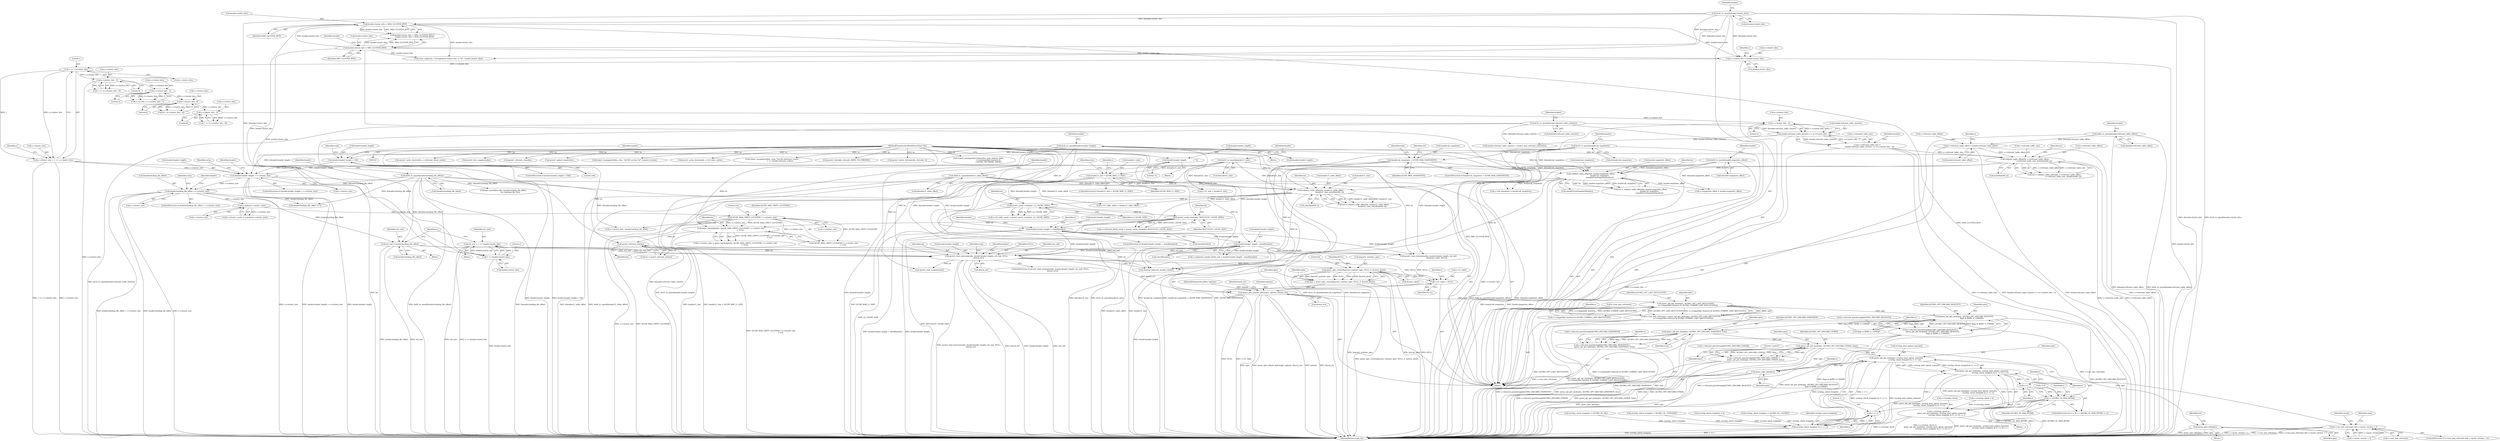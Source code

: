 digraph "0_qemu_6a83f8b5bec6f59e56cc49bd49e4c3f8f805d56f_0@API" {
"1001235" [label="(Call,qemu_opts_create(&qcow2_runtime_opts, NULL, 0, &error_abort))"];
"1001042" [label="(Call,qcow2_read_extensions(bs, header.header_length, ext_end, NULL,\n        &local_err))"];
"1001018" [label="(Call,qcow2_refcount_init(bs))"];
"1000996" [label="(Call,qemu_blockalign(bs, QCOW_MAX_CRYPT_CLUSTERS * s->cluster_size\n                                  + 512))"];
"1000981" [label="(Call,qcow2_cache_create(bs, REFCOUNT_CACHE_SIZE))"];
"1000974" [label="(Call,qcow2_cache_create(bs, L2_CACHE_SIZE))"];
"1000876" [label="(Call,validate_table_offset(bs, header.l1_table_offset,\n                                header.l1_size, sizeof(uint64_t)))"];
"1000786" [label="(Call,validate_table_offset(bs, header.snapshots_offset,\n                                header.nb_snapshots,\n                                sizeof(QCowSnapshotHeader)))"];
"1000750" [label="(Call,validate_table_offset(bs, s->refcount_table_offset,\n                                s->refcount_table_size, sizeof(uint64_t)))"];
"1000121" [label="(MethodParameterIn,BlockDriverState *bs)"];
"1000712" [label="(Call,s->refcount_table_offset = header.refcount_table_offset)"];
"1000218" [label="(Call,be64_to_cpus(&header.refcount_table_offset))"];
"1000719" [label="(Call,s->refcount_table_size =\n        header.refcount_table_clusters << (s->cluster_bits - 3))"];
"1000723" [label="(Call,header.refcount_table_clusters << (s->cluster_bits - 3))"];
"1000223" [label="(Call,be32_to_cpus(&header.refcount_table_clusters))"];
"1000727" [label="(Call,s->cluster_bits - 3)"];
"1000704" [label="(Call,s->cluster_bits - 8)"];
"1000692" [label="(Call,s->cluster_bits - 8)"];
"1000663" [label="(Call,s->cluster_bits - 3)"];
"1000331" [label="(Call,s->cluster_bits - 9)"];
"1000320" [label="(Call,1 << s->cluster_bits)"];
"1000309" [label="(Call,s->cluster_bits = header.cluster_bits)"];
"1000292" [label="(Call,header.cluster_bits > MAX_CLUSTER_BITS)"];
"1000198" [label="(Call,be32_to_cpus(&header.cluster_bits))"];
"1000287" [label="(Call,header.cluster_bits < MIN_CLUSTER_BITS)"];
"1000228" [label="(Call,be64_to_cpus(&header.snapshots_offset))"];
"1000233" [label="(Call,be32_to_cpus(&header.nb_snapshots))"];
"1000770" [label="(Call,header.nb_snapshots > QCOW_MAX_SNAPSHOTS)"];
"1000208" [label="(Call,be64_to_cpus(&header.l1_table_offset))"];
"1000213" [label="(Call,be32_to_cpus(&header.l1_size))"];
"1000806" [label="(Call,header.l1_size > QCOW_MAX_L1_SIZE)"];
"1000999" [label="(Call,QCOW_MAX_CRYPT_CLUSTERS * s->cluster_size)"];
"1000988" [label="(Call,g_malloc(s->cluster_size))"];
"1000479" [label="(Call,header.backing_file_offset > s->cluster_size)"];
"1000183" [label="(Call,be64_to_cpus(&header.backing_file_offset))"];
"1000411" [label="(Call,header.header_length > s->cluster_size)"];
"1000396" [label="(Call,header.header_length < 104)"];
"1000390" [label="(Call,be32_to_cpus(&header.header_length))"];
"1000363" [label="(Call,header.header_length            = 72)"];
"1000316" [label="(Call,s->cluster_size = 1 << s->cluster_bits)"];
"1000439" [label="(Call,header.header_length - sizeof(header))"];
"1000428" [label="(Call,header.header_length > sizeof(header))"];
"1000500" [label="(Call,ext_end = header.backing_file_offset)"];
"1000507" [label="(Call,ext_end = 1 << header.cluster_bits)"];
"1000509" [label="(Call,1 << header.cluster_bits)"];
"1001233" [label="(Call,opts = qemu_opts_create(&qcow2_runtime_opts, NULL, 0, &error_abort))"];
"1001242" [label="(Call,qemu_opts_absorb_qdict(opts, options, &local_err))"];
"1001262" [label="(Call,qemu_opt_get_bool(opts, QCOW2_OPT_LAZY_REFCOUNTS,\n        (s->compatible_features & QCOW2_COMPAT_LAZY_REFCOUNTS)))"];
"1001258" [label="(Call,s->use_lazy_refcounts = qemu_opt_get_bool(opts, QCOW2_OPT_LAZY_REFCOUNTS,\n        (s->compatible_features & QCOW2_COMPAT_LAZY_REFCOUNTS)))"];
"1001403" [label="(Call,s->use_lazy_refcounts && s->qcow_version < 3)"];
"1001290" [label="(Call,qemu_opt_get_bool(opts, QCOW2_OPT_DISCARD_REQUEST,\n                          flags & BDRV_O_UNMAP))"];
"1001284" [label="(Call,s->discard_passthrough[QCOW2_DISCARD_REQUEST] =\n        qemu_opt_get_bool(opts, QCOW2_OPT_DISCARD_REQUEST,\n                          flags & BDRV_O_UNMAP))"];
"1001302" [label="(Call,qemu_opt_get_bool(opts, QCOW2_OPT_DISCARD_SNAPSHOT, true))"];
"1001296" [label="(Call,s->discard_passthrough[QCOW2_DISCARD_SNAPSHOT] =\n        qemu_opt_get_bool(opts, QCOW2_OPT_DISCARD_SNAPSHOT, true))"];
"1001312" [label="(Call,qemu_opt_get_bool(opts, QCOW2_OPT_DISCARD_OTHER, false))"];
"1001306" [label="(Call,s->discard_passthrough[QCOW2_DISCARD_OTHER] =\n        qemu_opt_get_bool(opts, QCOW2_OPT_DISCARD_OTHER, false))"];
"1001362" [label="(Call,qemu_opts_del(opts))"];
"1001389" [label="(Call,qemu_opt_get_bool(opts, overlap_bool_option_names[i],\n                              overlap_check_template & (1 << i)))"];
"1001388" [label="(Call,qemu_opt_get_bool(opts, overlap_bool_option_names[i],\n                              overlap_check_template & (1 << i)) << i)"];
"1001381" [label="(Call,i++)"];
"1001378" [label="(Call,i < QCOW2_OL_MAX_BITNR)"];
"1001396" [label="(Call,1 << i)"];
"1001394" [label="(Call,overlap_check_template & (1 << i))"];
"1001384" [label="(Call,s->overlap_check |=\n            qemu_opt_get_bool(opts, overlap_bool_option_names[i],\n                              overlap_check_template & (1 << i)) << i)"];
"1001400" [label="(Call,qemu_opts_del(opts))"];
"1001447" [label="(Call,s->l1_table = NULL)"];
"1000219" [label="(Call,&header.refcount_table_offset)"];
"1001400" [label="(Call,qemu_opts_del(opts))"];
"1001259" [label="(Call,s->use_lazy_refcounts)"];
"1000704" [label="(Call,s->cluster_bits - 8)"];
"1001258" [label="(Call,s->use_lazy_refcounts = qemu_opt_get_bool(opts, QCOW2_OPT_LAZY_REFCOUNTS,\n        (s->compatible_features & QCOW2_COMPAT_LAZY_REFCOUNTS)))"];
"1000481" [label="(Identifier,header)"];
"1001312" [label="(Call,qemu_opt_get_bool(opts, QCOW2_OPT_DISCARD_OTHER, false))"];
"1001285" [label="(Call,s->discard_passthrough[QCOW2_DISCARD_REQUEST])"];
"1000705" [label="(Call,s->cluster_bits)"];
"1001303" [label="(Identifier,opts)"];
"1001264" [label="(Identifier,QCOW2_OPT_LAZY_REFCOUNTS)"];
"1000881" [label="(Call,header.l1_size)"];
"1000293" [label="(Call,header.cluster_bits)"];
"1001378" [label="(Call,i < QCOW2_OL_MAX_BITNR)"];
"1001386" [label="(Identifier,s)"];
"1001284" [label="(Call,s->discard_passthrough[QCOW2_DISCARD_REQUEST] =\n        qemu_opt_get_bool(opts, QCOW2_OPT_DISCARD_REQUEST,\n                          flags & BDRV_O_UNMAP))"];
"1000216" [label="(Identifier,header)"];
"1001362" [label="(Call,qemu_opts_del(opts))"];
"1001467" [label="(Call,qcow2_cache_destroy(bs, s->refcount_block_cache))"];
"1000208" [label="(Call,be64_to_cpus(&header.l1_table_offset))"];
"1000298" [label="(Call,error_setg(errp, \"Unsupported cluster size: 2^%i\", header.cluster_bits))"];
"1000976" [label="(Identifier,L2_CACHE_SIZE)"];
"1001482" [label="(MethodReturn,static int)"];
"1000224" [label="(Call,&header.refcount_table_clusters)"];
"1000975" [label="(Identifier,bs)"];
"1000970" [label="(Call,s->l2_table_cache = qcow2_cache_create(bs, L2_CACHE_SIZE))"];
"1000895" [label="(Call,s->l1_table_offset = header.l1_table_offset)"];
"1000984" [label="(Call,s->cluster_cache = g_malloc(s->cluster_size))"];
"1000435" [label="(Call,s->unknown_header_fields_size = header.header_length - sizeof(header))"];
"1000427" [label="(ControlStructure,if (header.header_length > sizeof(header)))"];
"1000999" [label="(Call,QCOW_MAX_CRYPT_CLUSTERS * s->cluster_size)"];
"1000758" [label="(Call,sizeof(uint64_t))"];
"1000296" [label="(Identifier,MAX_CLUSTER_BITS)"];
"1001396" [label="(Call,1 << i)"];
"1000390" [label="(Call,be32_to_cpus(&header.header_length))"];
"1001248" [label="(Identifier,local_err)"];
"1001402" [label="(ControlStructure,if (s->use_lazy_refcounts && s->qcow_version < 3))"];
"1000755" [label="(Call,s->refcount_table_size)"];
"1000209" [label="(Call,&header.l1_table_offset)"];
"1000992" [label="(Call,s->cluster_data = qemu_blockalign(bs, QCOW_MAX_CRYPT_CLUSTERS * s->cluster_size\n                                  + 512))"];
"1000786" [label="(Call,validate_table_offset(bs, header.snapshots_offset,\n                                header.nb_snapshots,\n                                sizeof(QCowSnapshotHeader)))"];
"1000497" [label="(Identifier,header)"];
"1000659" [label="(Call,s->l2_bits = s->cluster_bits - 3)"];
"1000332" [label="(Call,s->cluster_bits)"];
"1000723" [label="(Call,header.refcount_table_clusters << (s->cluster_bits - 3))"];
"1000777" [label="(Identifier,errp)"];
"1001049" [label="(Call,&local_err)"];
"1000231" [label="(Identifier,header)"];
"1000331" [label="(Call,s->cluster_bits - 9)"];
"1000787" [label="(Identifier,bs)"];
"1000667" [label="(Literal,3)"];
"1000664" [label="(Call,s->cluster_bits)"];
"1000483" [label="(Call,s->cluster_size)"];
"1000397" [label="(Call,header.header_length)"];
"1000342" [label="(Block,)"];
"1000501" [label="(Identifier,ext_end)"];
"1000791" [label="(Call,header.nb_snapshots)"];
"1001439" [label="(Call,qcow2_free_snapshots(bs))"];
"1000982" [label="(Identifier,bs)"];
"1000788" [label="(Call,header.snapshots_offset)"];
"1000663" [label="(Call,s->cluster_bits - 3)"];
"1001385" [label="(Call,s->overlap_check)"];
"1000500" [label="(Call,ext_end = header.backing_file_offset)"];
"1000322" [label="(Call,s->cluster_bits)"];
"1000291" [label="(Identifier,MIN_CLUSTER_BITS)"];
"1000369" [label="(Block,)"];
"1001292" [label="(Identifier,QCOW2_OPT_DISCARD_REQUEST)"];
"1000690" [label="(Call,62 - (s->cluster_bits - 8))"];
"1001019" [label="(Identifier,bs)"];
"1000731" [label="(Literal,3)"];
"1000877" [label="(Identifier,bs)"];
"1000784" [label="(Call,ret = validate_table_offset(bs, header.snapshots_offset,\n                                header.nb_snapshots,\n                                sizeof(QCowSnapshotHeader)))"];
"1000713" [label="(Call,s->refcount_table_offset)"];
"1001441" [label="(Call,qcow2_refcount_close(bs))"];
"1000721" [label="(Identifier,s)"];
"1001238" [label="(Identifier,NULL)"];
"1000983" [label="(Identifier,REFCOUNT_CACHE_SIZE)"];
"1000720" [label="(Call,s->refcount_table_size)"];
"1000317" [label="(Call,s->cluster_size)"];
"1000794" [label="(Call,sizeof(QCowSnapshotHeader))"];
"1000294" [label="(Identifier,header)"];
"1000696" [label="(Literal,8)"];
"1000748" [label="(Call,ret = validate_table_offset(bs, s->refcount_table_offset,\n                                s->refcount_table_size, sizeof(uint64_t)))"];
"1000813" [label="(Identifier,errp)"];
"1000432" [label="(Call,sizeof(header))"];
"1001363" [label="(Identifier,opts)"];
"1001381" [label="(Call,i++)"];
"1001391" [label="(Call,overlap_bool_option_names[i])"];
"1001424" [label="(Identifier,result)"];
"1001353" [label="(Call,overlap_check_template = QCOW2_OL_ALL)"];
"1001369" [label="(Call,s->overlap_check = 0)"];
"1001004" [label="(Literal,512)"];
"1001244" [label="(Identifier,options)"];
"1001018" [label="(Call,qcow2_refcount_init(bs))"];
"1001233" [label="(Call,opts = qemu_opts_create(&qcow2_runtime_opts, NULL, 0, &error_abort))"];
"1001236" [label="(Call,&qcow2_runtime_opts)"];
"1000981" [label="(Call,qcow2_cache_create(bs, REFCOUNT_CACHE_SIZE))"];
"1000125" [label="(Block,)"];
"1000288" [label="(Call,header.cluster_bits)"];
"1000398" [label="(Identifier,header)"];
"1001306" [label="(Call,s->discard_passthrough[QCOW2_DISCARD_OTHER] =\n        qemu_opt_get_bool(opts, QCOW2_OPT_DISCARD_OTHER, false))"];
"1001016" [label="(Call,ret = qcow2_refcount_init(bs))"];
"1000827" [label="(Identifier,s)"];
"1000480" [label="(Call,header.backing_file_offset)"];
"1001401" [label="(Identifier,opts)"];
"1000989" [label="(Call,s->cluster_size)"];
"1000728" [label="(Call,s->cluster_bits)"];
"1000206" [label="(Identifier,header)"];
"1001290" [label="(Call,qemu_opt_get_bool(opts, QCOW2_OPT_DISCARD_REQUEST,\n                          flags & BDRV_O_UNMAP))"];
"1000226" [label="(Identifier,header)"];
"1000807" [label="(Call,header.l1_size)"];
"1001265" [label="(Call,s->compatible_features & QCOW2_COMPAT_LAZY_REFCOUNTS)"];
"1001131" [label="(Call,s->nb_snapshots = header.nb_snapshots)"];
"1000287" [label="(Call,header.cluster_bits < MIN_CLUSTER_BITS)"];
"1000499" [label="(Block,)"];
"1001296" [label="(Call,s->discard_passthrough[QCOW2_DISCARD_SNAPSHOT] =\n        qemu_opt_get_bool(opts, QCOW2_OPT_DISCARD_SNAPSHOT, true))"];
"1000184" [label="(Call,&header.backing_file_offset)"];
"1000507" [label="(Call,ext_end = 1 << header.cluster_bits)"];
"1001447" [label="(Call,s->l1_table = NULL)"];
"1001243" [label="(Identifier,opts)"];
"1000428" [label="(Call,header.header_length > sizeof(header))"];
"1000318" [label="(Identifier,s)"];
"1000727" [label="(Call,s->cluster_bits - 3)"];
"1001379" [label="(Identifier,i)"];
"1001333" [label="(Call,overlap_check_template = QCOW2_OL_CONSTANT)"];
"1001175" [label="(Call,qcow2_update_header(bs))"];
"1000121" [label="(MethodParameterIn,BlockDriverState *bs)"];
"1000770" [label="(Call,header.nb_snapshots > QCOW_MAX_SNAPSHOTS)"];
"1001095" [label="(Call,bdrv_pread(bs->file, header.backing_file_offset,\n                         bs->backing_file, len))"];
"1001389" [label="(Call,qemu_opt_get_bool(opts, overlap_bool_option_names[i],\n                              overlap_check_template & (1 << i)))"];
"1001307" [label="(Call,s->discard_passthrough[QCOW2_DISCARD_OTHER])"];
"1001405" [label="(Identifier,s)"];
"1000439" [label="(Call,header.header_length - sizeof(header))"];
"1000214" [label="(Call,&header.l1_size)"];
"1000774" [label="(Identifier,QCOW_MAX_SNAPSHOTS)"];
"1000367" [label="(Literal,72)"];
"1001305" [label="(Identifier,true)"];
"1000335" [label="(Literal,9)"];
"1001314" [label="(Identifier,QCOW2_OPT_DISCARD_OTHER)"];
"1001323" [label="(Call,overlap_check_template = 0)"];
"1001240" [label="(Call,&error_abort)"];
"1001041" [label="(ControlStructure,if (qcow2_read_extensions(bs, header.header_length, ext_end, NULL,\n        &local_err)))"];
"1000183" [label="(Call,be64_to_cpus(&header.backing_file_offset))"];
"1001448" [label="(Call,s->l1_table)"];
"1000440" [label="(Call,header.header_length)"];
"1000310" [label="(Call,s->cluster_bits)"];
"1001042" [label="(Call,qcow2_read_extensions(bs, header.header_length, ext_end, NULL,\n        &local_err))"];
"1001451" [label="(Identifier,NULL)"];
"1000719" [label="(Call,s->refcount_table_size =\n        header.refcount_table_clusters << (s->cluster_bits - 3))"];
"1000286" [label="(Call,header.cluster_bits < MIN_CLUSTER_BITS ||\n        header.cluster_bits > MAX_CLUSTER_BITS)"];
"1001403" [label="(Call,s->use_lazy_refcounts && s->qcow_version < 3)"];
"1001273" [label="(Identifier,s)"];
"1000702" [label="(Call,1 << (s->cluster_bits - 8))"];
"1000876" [label="(Call,validate_table_offset(bs, header.l1_table_offset,\n                                header.l1_size, sizeof(uint64_t)))"];
"1000320" [label="(Call,1 << s->cluster_bits)"];
"1000412" [label="(Call,header.header_length)"];
"1000751" [label="(Identifier,bs)"];
"1001242" [label="(Call,qemu_opts_absorb_qdict(opts, options, &local_err))"];
"1000974" [label="(Call,qcow2_cache_create(bs, L2_CACHE_SIZE))"];
"1000692" [label="(Call,s->cluster_bits - 8)"];
"1000266" [label="(Call,report_unsupported(bs, errp, \"QCOW version %d\", header.version))"];
"1001293" [label="(Call,flags & BDRV_O_UNMAP)"];
"1001063" [label="(Identifier,header)"];
"1001343" [label="(Call,overlap_check_template = QCOW2_OL_CACHED)"];
"1000805" [label="(ControlStructure,if (header.l1_size > QCOW_MAX_L1_SIZE))"];
"1001061" [label="(Call,header.backing_file_offset != 0)"];
"1000988" [label="(Call,g_malloc(s->cluster_size))"];
"1000363" [label="(Call,header.header_length            = 72)"];
"1000420" [label="(Identifier,errp)"];
"1001398" [label="(Identifier,i)"];
"1000122" [label="(MethodParameterIn,QDict *options)"];
"1001048" [label="(Identifier,NULL)"];
"1001245" [label="(Call,&local_err)"];
"1001395" [label="(Identifier,overlap_check_template)"];
"1000313" [label="(Call,header.cluster_bits)"];
"1000735" [label="(Identifier,header)"];
"1000292" [label="(Call,header.cluster_bits > MAX_CLUSTER_BITS)"];
"1001299" [label="(Identifier,s)"];
"1001304" [label="(Identifier,QCOW2_OPT_DISCARD_SNAPSHOT)"];
"1001000" [label="(Identifier,QCOW_MAX_CRYPT_CLUSTERS)"];
"1001316" [label="(Literal,\"cached\")"];
"1001390" [label="(Identifier,opts)"];
"1001399" [label="(Identifier,i)"];
"1001397" [label="(Literal,1)"];
"1001383" [label="(Block,)"];
"1000750" [label="(Call,validate_table_offset(bs, s->refcount_table_offset,\n                                s->refcount_table_size, sizeof(uint64_t)))"];
"1000430" [label="(Identifier,header)"];
"1000191" [label="(Identifier,header)"];
"1000506" [label="(Block,)"];
"1001357" [label="(Block,)"];
"1000327" [label="(Identifier,s)"];
"1001437" [label="(Call,cleanup_unknown_header_ext(bs))"];
"1001001" [label="(Call,s->cluster_size)"];
"1001414" [label="(Identifier,errp)"];
"1000977" [label="(Call,s->refcount_block_cache = qcow2_cache_create(bs, REFCOUNT_CACHE_SIZE))"];
"1001388" [label="(Call,qemu_opt_get_bool(opts, overlap_bool_option_names[i],\n                              overlap_check_template & (1 << i)) << i)"];
"1001235" [label="(Call,qemu_opts_create(&qcow2_runtime_opts, NULL, 0, &error_abort))"];
"1000396" [label="(Call,header.header_length < 104)"];
"1000733" [label="(Call,header.refcount_table_clusters > qcow2_max_refcount_clusters(s))"];
"1000708" [label="(Literal,8)"];
"1001365" [label="(Identifier,ret)"];
"1001457" [label="(Call,qcow2_cache_destroy(bs, s->l2_table_cache))"];
"1001404" [label="(Call,s->use_lazy_refcounts)"];
"1001047" [label="(Identifier,ext_end)"];
"1001382" [label="(Identifier,i)"];
"1001384" [label="(Call,s->overlap_check |=\n            qemu_opt_get_bool(opts, overlap_bool_option_names[i],\n                              overlap_check_template & (1 << i)) << i)"];
"1001380" [label="(Identifier,QCOW2_OL_MAX_BITNR)"];
"1000884" [label="(Call,sizeof(uint64_t))"];
"1000316" [label="(Call,s->cluster_size = 1 << s->cluster_bits)"];
"1000221" [label="(Identifier,header)"];
"1000502" [label="(Call,header.backing_file_offset)"];
"1001313" [label="(Identifier,opts)"];
"1001407" [label="(Call,s->qcow_version < 3)"];
"1000403" [label="(Identifier,errp)"];
"1000603" [label="(Call,report_unsupported(bs, errp, \"%d bit reference counts\",\n                           1 << header.refcount_order))"];
"1001140" [label="(Call,qcow2_read_snapshots(bs))"];
"1000218" [label="(Call,be64_to_cpus(&header.refcount_table_offset))"];
"1001043" [label="(Identifier,bs)"];
"1000199" [label="(Call,&header.cluster_bits)"];
"1000443" [label="(Call,sizeof(header))"];
"1001297" [label="(Call,s->discard_passthrough[QCOW2_DISCARD_SNAPSHOT])"];
"1000213" [label="(Call,be32_to_cpus(&header.l1_size))"];
"1000321" [label="(Literal,1)"];
"1001375" [label="(Call,i = 0)"];
"1000478" [label="(ControlStructure,if (header.backing_file_offset > s->cluster_size))"];
"1000724" [label="(Call,header.refcount_table_clusters)"];
"1001217" [label="(Call,qcow2_check(bs, &result, BDRV_FIX_ERRORS))"];
"1000878" [label="(Call,header.l1_table_offset)"];
"1001044" [label="(Call,header.header_length)"];
"1000693" [label="(Call,s->cluster_bits)"];
"1000510" [label="(Literal,1)"];
"1000516" [label="(Identifier,s)"];
"1001262" [label="(Call,qemu_opt_get_bool(opts, QCOW2_OPT_LAZY_REFCOUNTS,\n        (s->compatible_features & QCOW2_COMPAT_LAZY_REFCOUNTS)))"];
"1000509" [label="(Call,1 << header.cluster_bits)"];
"1001302" [label="(Call,qemu_opt_get_bool(opts, QCOW2_OPT_DISCARD_SNAPSHOT, true))"];
"1000874" [label="(Call,ret = validate_table_offset(bs, header.l1_table_offset,\n                                header.l1_size, sizeof(uint64_t)))"];
"1000546" [label="(Call,qcow2_read_extensions(bs, header.header_length, ext_end,\n                              &feature_table, NULL))"];
"1000479" [label="(Call,header.backing_file_offset > s->cluster_size)"];
"1000400" [label="(Literal,104)"];
"1000437" [label="(Identifier,s)"];
"1001077" [label="(Call,s->cluster_size - header.backing_file_offset)"];
"1000488" [label="(Identifier,errp)"];
"1000769" [label="(ControlStructure,if (header.nb_snapshots > QCOW_MAX_SNAPSHOTS))"];
"1000511" [label="(Call,header.cluster_bits)"];
"1000712" [label="(Call,s->refcount_table_offset = header.refcount_table_offset)"];
"1000395" [label="(ControlStructure,if (header.header_length < 104))"];
"1000810" [label="(Identifier,QCOW_MAX_L1_SIZE)"];
"1001239" [label="(Literal,0)"];
"1001425" [label="(Call,qcow2_check_refcounts(bs, &result, 0))"];
"1000364" [label="(Call,header.header_length)"];
"1001291" [label="(Identifier,opts)"];
"1000413" [label="(Identifier,header)"];
"1000785" [label="(Identifier,ret)"];
"1000411" [label="(Call,header.header_length > s->cluster_size)"];
"1000998" [label="(Call,QCOW_MAX_CRYPT_CLUSTERS * s->cluster_size\n                                  + 512)"];
"1000806" [label="(Call,header.l1_size > QCOW_MAX_L1_SIZE)"];
"1000241" [label="(Identifier,header)"];
"1001053" [label="(Identifier,errp)"];
"1000771" [label="(Call,header.nb_snapshots)"];
"1000996" [label="(Call,qemu_blockalign(bs, QCOW_MAX_CRYPT_CLUSTERS * s->cluster_size\n                                  + 512))"];
"1000410" [label="(ControlStructure,if (header.header_length > s->cluster_size))"];
"1000236" [label="(Identifier,header)"];
"1000198" [label="(Call,be32_to_cpus(&header.cluster_bits))"];
"1000233" [label="(Call,be32_to_cpus(&header.nb_snapshots))"];
"1000429" [label="(Call,header.header_length)"];
"1000555" [label="(Call,report_unsupported_feature(bs, errp, feature_table,\n                                   s->incompatible_features &\n                                   ~QCOW2_INCOMPAT_MASK))"];
"1000391" [label="(Call,&header.header_length)"];
"1000228" [label="(Call,be64_to_cpus(&header.snapshots_offset))"];
"1000997" [label="(Identifier,bs)"];
"1000415" [label="(Call,s->cluster_size)"];
"1001315" [label="(Identifier,false)"];
"1000223" [label="(Call,be32_to_cpus(&header.refcount_table_clusters))"];
"1000329" [label="(Call,1 << (s->cluster_bits - 9))"];
"1001454" [label="(Identifier,s)"];
"1001374" [label="(ControlStructure,for (i = 0; i < QCOW2_OL_MAX_BITNR; i++))"];
"1001263" [label="(Identifier,opts)"];
"1001394" [label="(Call,overlap_check_template & (1 << i))"];
"1001124" [label="(Call,s->snapshots_offset = header.snapshots_offset)"];
"1001309" [label="(Identifier,s)"];
"1000234" [label="(Call,&header.nb_snapshots)"];
"1001234" [label="(Identifier,opts)"];
"1000508" [label="(Identifier,ext_end)"];
"1000752" [label="(Call,s->refcount_table_offset)"];
"1000716" [label="(Call,header.refcount_table_offset)"];
"1000229" [label="(Call,&header.snapshots_offset)"];
"1000825" [label="(Call,s->l1_size = header.l1_size)"];
"1000309" [label="(Call,s->cluster_bits = header.cluster_bits)"];
"1001235" -> "1001233"  [label="AST: "];
"1001235" -> "1001240"  [label="CFG: "];
"1001236" -> "1001235"  [label="AST: "];
"1001238" -> "1001235"  [label="AST: "];
"1001239" -> "1001235"  [label="AST: "];
"1001240" -> "1001235"  [label="AST: "];
"1001233" -> "1001235"  [label="CFG: "];
"1001235" -> "1001482"  [label="DDG: NULL"];
"1001235" -> "1001482"  [label="DDG: &qcow2_runtime_opts"];
"1001235" -> "1001482"  [label="DDG: &error_abort"];
"1001235" -> "1001233"  [label="DDG: &qcow2_runtime_opts"];
"1001235" -> "1001233"  [label="DDG: NULL"];
"1001235" -> "1001233"  [label="DDG: 0"];
"1001235" -> "1001233"  [label="DDG: &error_abort"];
"1001042" -> "1001235"  [label="DDG: NULL"];
"1001235" -> "1001447"  [label="DDG: NULL"];
"1001042" -> "1001041"  [label="AST: "];
"1001042" -> "1001049"  [label="CFG: "];
"1001043" -> "1001042"  [label="AST: "];
"1001044" -> "1001042"  [label="AST: "];
"1001047" -> "1001042"  [label="AST: "];
"1001048" -> "1001042"  [label="AST: "];
"1001049" -> "1001042"  [label="AST: "];
"1001053" -> "1001042"  [label="CFG: "];
"1001063" -> "1001042"  [label="CFG: "];
"1001042" -> "1001482"  [label="DDG: &local_err"];
"1001042" -> "1001482"  [label="DDG: header.header_length"];
"1001042" -> "1001482"  [label="DDG: ext_end"];
"1001042" -> "1001482"  [label="DDG: qcow2_read_extensions(bs, header.header_length, ext_end, NULL,\n        &local_err)"];
"1001018" -> "1001042"  [label="DDG: bs"];
"1000121" -> "1001042"  [label="DDG: bs"];
"1000439" -> "1001042"  [label="DDG: header.header_length"];
"1000390" -> "1001042"  [label="DDG: &header.header_length"];
"1000428" -> "1001042"  [label="DDG: header.header_length"];
"1000500" -> "1001042"  [label="DDG: ext_end"];
"1000507" -> "1001042"  [label="DDG: ext_end"];
"1001042" -> "1001140"  [label="DDG: bs"];
"1001042" -> "1001242"  [label="DDG: &local_err"];
"1001042" -> "1001437"  [label="DDG: bs"];
"1001042" -> "1001447"  [label="DDG: NULL"];
"1001018" -> "1001016"  [label="AST: "];
"1001018" -> "1001019"  [label="CFG: "];
"1001019" -> "1001018"  [label="AST: "];
"1001016" -> "1001018"  [label="CFG: "];
"1001018" -> "1001016"  [label="DDG: bs"];
"1000996" -> "1001018"  [label="DDG: bs"];
"1000121" -> "1001018"  [label="DDG: bs"];
"1001018" -> "1001437"  [label="DDG: bs"];
"1000996" -> "1000992"  [label="AST: "];
"1000996" -> "1000998"  [label="CFG: "];
"1000997" -> "1000996"  [label="AST: "];
"1000998" -> "1000996"  [label="AST: "];
"1000992" -> "1000996"  [label="CFG: "];
"1000996" -> "1001482"  [label="DDG: QCOW_MAX_CRYPT_CLUSTERS * s->cluster_size\n                                  + 512"];
"1000996" -> "1000992"  [label="DDG: bs"];
"1000996" -> "1000992"  [label="DDG: QCOW_MAX_CRYPT_CLUSTERS * s->cluster_size\n                                  + 512"];
"1000981" -> "1000996"  [label="DDG: bs"];
"1000121" -> "1000996"  [label="DDG: bs"];
"1000999" -> "1000996"  [label="DDG: QCOW_MAX_CRYPT_CLUSTERS"];
"1000999" -> "1000996"  [label="DDG: s->cluster_size"];
"1000981" -> "1000977"  [label="AST: "];
"1000981" -> "1000983"  [label="CFG: "];
"1000982" -> "1000981"  [label="AST: "];
"1000983" -> "1000981"  [label="AST: "];
"1000977" -> "1000981"  [label="CFG: "];
"1000981" -> "1001482"  [label="DDG: REFCOUNT_CACHE_SIZE"];
"1000981" -> "1000977"  [label="DDG: bs"];
"1000981" -> "1000977"  [label="DDG: REFCOUNT_CACHE_SIZE"];
"1000974" -> "1000981"  [label="DDG: bs"];
"1000121" -> "1000981"  [label="DDG: bs"];
"1000974" -> "1000970"  [label="AST: "];
"1000974" -> "1000976"  [label="CFG: "];
"1000975" -> "1000974"  [label="AST: "];
"1000976" -> "1000974"  [label="AST: "];
"1000970" -> "1000974"  [label="CFG: "];
"1000974" -> "1001482"  [label="DDG: L2_CACHE_SIZE"];
"1000974" -> "1000970"  [label="DDG: bs"];
"1000974" -> "1000970"  [label="DDG: L2_CACHE_SIZE"];
"1000876" -> "1000974"  [label="DDG: bs"];
"1000121" -> "1000974"  [label="DDG: bs"];
"1000876" -> "1000874"  [label="AST: "];
"1000876" -> "1000884"  [label="CFG: "];
"1000877" -> "1000876"  [label="AST: "];
"1000878" -> "1000876"  [label="AST: "];
"1000881" -> "1000876"  [label="AST: "];
"1000884" -> "1000876"  [label="AST: "];
"1000874" -> "1000876"  [label="CFG: "];
"1000876" -> "1001482"  [label="DDG: header.l1_table_offset"];
"1000876" -> "1001482"  [label="DDG: header.l1_size"];
"1000876" -> "1000874"  [label="DDG: bs"];
"1000876" -> "1000874"  [label="DDG: header.l1_table_offset"];
"1000876" -> "1000874"  [label="DDG: header.l1_size"];
"1000786" -> "1000876"  [label="DDG: bs"];
"1000121" -> "1000876"  [label="DDG: bs"];
"1000208" -> "1000876"  [label="DDG: &header.l1_table_offset"];
"1000213" -> "1000876"  [label="DDG: &header.l1_size"];
"1000806" -> "1000876"  [label="DDG: header.l1_size"];
"1000876" -> "1000895"  [label="DDG: header.l1_table_offset"];
"1000876" -> "1001437"  [label="DDG: bs"];
"1000786" -> "1000784"  [label="AST: "];
"1000786" -> "1000794"  [label="CFG: "];
"1000787" -> "1000786"  [label="AST: "];
"1000788" -> "1000786"  [label="AST: "];
"1000791" -> "1000786"  [label="AST: "];
"1000794" -> "1000786"  [label="AST: "];
"1000784" -> "1000786"  [label="CFG: "];
"1000786" -> "1001482"  [label="DDG: header.nb_snapshots"];
"1000786" -> "1001482"  [label="DDG: header.snapshots_offset"];
"1000786" -> "1000784"  [label="DDG: bs"];
"1000786" -> "1000784"  [label="DDG: header.snapshots_offset"];
"1000786" -> "1000784"  [label="DDG: header.nb_snapshots"];
"1000750" -> "1000786"  [label="DDG: bs"];
"1000121" -> "1000786"  [label="DDG: bs"];
"1000228" -> "1000786"  [label="DDG: &header.snapshots_offset"];
"1000233" -> "1000786"  [label="DDG: &header.nb_snapshots"];
"1000770" -> "1000786"  [label="DDG: header.nb_snapshots"];
"1000786" -> "1001124"  [label="DDG: header.snapshots_offset"];
"1000786" -> "1001131"  [label="DDG: header.nb_snapshots"];
"1000786" -> "1001437"  [label="DDG: bs"];
"1000750" -> "1000748"  [label="AST: "];
"1000750" -> "1000758"  [label="CFG: "];
"1000751" -> "1000750"  [label="AST: "];
"1000752" -> "1000750"  [label="AST: "];
"1000755" -> "1000750"  [label="AST: "];
"1000758" -> "1000750"  [label="AST: "];
"1000748" -> "1000750"  [label="CFG: "];
"1000750" -> "1001482"  [label="DDG: s->refcount_table_size"];
"1000750" -> "1001482"  [label="DDG: s->refcount_table_offset"];
"1000750" -> "1000748"  [label="DDG: bs"];
"1000750" -> "1000748"  [label="DDG: s->refcount_table_offset"];
"1000750" -> "1000748"  [label="DDG: s->refcount_table_size"];
"1000121" -> "1000750"  [label="DDG: bs"];
"1000712" -> "1000750"  [label="DDG: s->refcount_table_offset"];
"1000719" -> "1000750"  [label="DDG: s->refcount_table_size"];
"1000750" -> "1001437"  [label="DDG: bs"];
"1000121" -> "1000120"  [label="AST: "];
"1000121" -> "1001482"  [label="DDG: bs"];
"1000121" -> "1000266"  [label="DDG: bs"];
"1000121" -> "1000546"  [label="DDG: bs"];
"1000121" -> "1000555"  [label="DDG: bs"];
"1000121" -> "1000603"  [label="DDG: bs"];
"1000121" -> "1001140"  [label="DDG: bs"];
"1000121" -> "1001175"  [label="DDG: bs"];
"1000121" -> "1001217"  [label="DDG: bs"];
"1000121" -> "1001425"  [label="DDG: bs"];
"1000121" -> "1001437"  [label="DDG: bs"];
"1000121" -> "1001439"  [label="DDG: bs"];
"1000121" -> "1001441"  [label="DDG: bs"];
"1000121" -> "1001457"  [label="DDG: bs"];
"1000121" -> "1001467"  [label="DDG: bs"];
"1000712" -> "1000125"  [label="AST: "];
"1000712" -> "1000716"  [label="CFG: "];
"1000713" -> "1000712"  [label="AST: "];
"1000716" -> "1000712"  [label="AST: "];
"1000721" -> "1000712"  [label="CFG: "];
"1000712" -> "1001482"  [label="DDG: header.refcount_table_offset"];
"1000712" -> "1001482"  [label="DDG: s->refcount_table_offset"];
"1000218" -> "1000712"  [label="DDG: &header.refcount_table_offset"];
"1000218" -> "1000125"  [label="AST: "];
"1000218" -> "1000219"  [label="CFG: "];
"1000219" -> "1000218"  [label="AST: "];
"1000226" -> "1000218"  [label="CFG: "];
"1000218" -> "1001482"  [label="DDG: &header.refcount_table_offset"];
"1000218" -> "1001482"  [label="DDG: be64_to_cpus(&header.refcount_table_offset)"];
"1000719" -> "1000125"  [label="AST: "];
"1000719" -> "1000723"  [label="CFG: "];
"1000720" -> "1000719"  [label="AST: "];
"1000723" -> "1000719"  [label="AST: "];
"1000735" -> "1000719"  [label="CFG: "];
"1000719" -> "1001482"  [label="DDG: s->refcount_table_size"];
"1000719" -> "1001482"  [label="DDG: header.refcount_table_clusters << (s->cluster_bits - 3)"];
"1000723" -> "1000719"  [label="DDG: header.refcount_table_clusters"];
"1000723" -> "1000719"  [label="DDG: s->cluster_bits - 3"];
"1000723" -> "1000727"  [label="CFG: "];
"1000724" -> "1000723"  [label="AST: "];
"1000727" -> "1000723"  [label="AST: "];
"1000723" -> "1001482"  [label="DDG: s->cluster_bits - 3"];
"1000223" -> "1000723"  [label="DDG: &header.refcount_table_clusters"];
"1000727" -> "1000723"  [label="DDG: s->cluster_bits"];
"1000727" -> "1000723"  [label="DDG: 3"];
"1000723" -> "1000733"  [label="DDG: header.refcount_table_clusters"];
"1000223" -> "1000125"  [label="AST: "];
"1000223" -> "1000224"  [label="CFG: "];
"1000224" -> "1000223"  [label="AST: "];
"1000231" -> "1000223"  [label="CFG: "];
"1000223" -> "1001482"  [label="DDG: be32_to_cpus(&header.refcount_table_clusters)"];
"1000223" -> "1001482"  [label="DDG: &header.refcount_table_clusters"];
"1000223" -> "1000733"  [label="DDG: &header.refcount_table_clusters"];
"1000727" -> "1000731"  [label="CFG: "];
"1000728" -> "1000727"  [label="AST: "];
"1000731" -> "1000727"  [label="AST: "];
"1000727" -> "1001482"  [label="DDG: s->cluster_bits"];
"1000704" -> "1000727"  [label="DDG: s->cluster_bits"];
"1000704" -> "1000702"  [label="AST: "];
"1000704" -> "1000708"  [label="CFG: "];
"1000705" -> "1000704"  [label="AST: "];
"1000708" -> "1000704"  [label="AST: "];
"1000702" -> "1000704"  [label="CFG: "];
"1000704" -> "1000702"  [label="DDG: s->cluster_bits"];
"1000704" -> "1000702"  [label="DDG: 8"];
"1000692" -> "1000704"  [label="DDG: s->cluster_bits"];
"1000692" -> "1000690"  [label="AST: "];
"1000692" -> "1000696"  [label="CFG: "];
"1000693" -> "1000692"  [label="AST: "];
"1000696" -> "1000692"  [label="AST: "];
"1000690" -> "1000692"  [label="CFG: "];
"1000692" -> "1000690"  [label="DDG: s->cluster_bits"];
"1000692" -> "1000690"  [label="DDG: 8"];
"1000663" -> "1000692"  [label="DDG: s->cluster_bits"];
"1000663" -> "1000659"  [label="AST: "];
"1000663" -> "1000667"  [label="CFG: "];
"1000664" -> "1000663"  [label="AST: "];
"1000667" -> "1000663"  [label="AST: "];
"1000659" -> "1000663"  [label="CFG: "];
"1000663" -> "1000659"  [label="DDG: s->cluster_bits"];
"1000663" -> "1000659"  [label="DDG: 3"];
"1000331" -> "1000663"  [label="DDG: s->cluster_bits"];
"1000331" -> "1000329"  [label="AST: "];
"1000331" -> "1000335"  [label="CFG: "];
"1000332" -> "1000331"  [label="AST: "];
"1000335" -> "1000331"  [label="AST: "];
"1000329" -> "1000331"  [label="CFG: "];
"1000331" -> "1001482"  [label="DDG: s->cluster_bits"];
"1000331" -> "1000329"  [label="DDG: s->cluster_bits"];
"1000331" -> "1000329"  [label="DDG: 9"];
"1000320" -> "1000331"  [label="DDG: s->cluster_bits"];
"1000320" -> "1000316"  [label="AST: "];
"1000320" -> "1000322"  [label="CFG: "];
"1000321" -> "1000320"  [label="AST: "];
"1000322" -> "1000320"  [label="AST: "];
"1000316" -> "1000320"  [label="CFG: "];
"1000320" -> "1000316"  [label="DDG: 1"];
"1000320" -> "1000316"  [label="DDG: s->cluster_bits"];
"1000309" -> "1000320"  [label="DDG: s->cluster_bits"];
"1000309" -> "1000125"  [label="AST: "];
"1000309" -> "1000313"  [label="CFG: "];
"1000310" -> "1000309"  [label="AST: "];
"1000313" -> "1000309"  [label="AST: "];
"1000318" -> "1000309"  [label="CFG: "];
"1000309" -> "1001482"  [label="DDG: header.cluster_bits"];
"1000292" -> "1000309"  [label="DDG: header.cluster_bits"];
"1000198" -> "1000309"  [label="DDG: &header.cluster_bits"];
"1000287" -> "1000309"  [label="DDG: header.cluster_bits"];
"1000292" -> "1000286"  [label="AST: "];
"1000292" -> "1000296"  [label="CFG: "];
"1000293" -> "1000292"  [label="AST: "];
"1000296" -> "1000292"  [label="AST: "];
"1000286" -> "1000292"  [label="CFG: "];
"1000292" -> "1001482"  [label="DDG: MAX_CLUSTER_BITS"];
"1000292" -> "1000286"  [label="DDG: header.cluster_bits"];
"1000292" -> "1000286"  [label="DDG: MAX_CLUSTER_BITS"];
"1000198" -> "1000292"  [label="DDG: &header.cluster_bits"];
"1000287" -> "1000292"  [label="DDG: header.cluster_bits"];
"1000292" -> "1000298"  [label="DDG: header.cluster_bits"];
"1000292" -> "1000509"  [label="DDG: header.cluster_bits"];
"1000198" -> "1000125"  [label="AST: "];
"1000198" -> "1000199"  [label="CFG: "];
"1000199" -> "1000198"  [label="AST: "];
"1000206" -> "1000198"  [label="CFG: "];
"1000198" -> "1001482"  [label="DDG: &header.cluster_bits"];
"1000198" -> "1001482"  [label="DDG: be32_to_cpus(&header.cluster_bits)"];
"1000198" -> "1000287"  [label="DDG: &header.cluster_bits"];
"1000198" -> "1000298"  [label="DDG: &header.cluster_bits"];
"1000198" -> "1000509"  [label="DDG: &header.cluster_bits"];
"1000287" -> "1000286"  [label="AST: "];
"1000287" -> "1000291"  [label="CFG: "];
"1000288" -> "1000287"  [label="AST: "];
"1000291" -> "1000287"  [label="AST: "];
"1000294" -> "1000287"  [label="CFG: "];
"1000286" -> "1000287"  [label="CFG: "];
"1000287" -> "1001482"  [label="DDG: MIN_CLUSTER_BITS"];
"1000287" -> "1000286"  [label="DDG: header.cluster_bits"];
"1000287" -> "1000286"  [label="DDG: MIN_CLUSTER_BITS"];
"1000287" -> "1000298"  [label="DDG: header.cluster_bits"];
"1000287" -> "1000509"  [label="DDG: header.cluster_bits"];
"1000228" -> "1000125"  [label="AST: "];
"1000228" -> "1000229"  [label="CFG: "];
"1000229" -> "1000228"  [label="AST: "];
"1000236" -> "1000228"  [label="CFG: "];
"1000228" -> "1001482"  [label="DDG: be64_to_cpus(&header.snapshots_offset)"];
"1000228" -> "1001482"  [label="DDG: &header.snapshots_offset"];
"1000228" -> "1001124"  [label="DDG: &header.snapshots_offset"];
"1000233" -> "1000125"  [label="AST: "];
"1000233" -> "1000234"  [label="CFG: "];
"1000234" -> "1000233"  [label="AST: "];
"1000241" -> "1000233"  [label="CFG: "];
"1000233" -> "1001482"  [label="DDG: be32_to_cpus(&header.nb_snapshots)"];
"1000233" -> "1001482"  [label="DDG: &header.nb_snapshots"];
"1000233" -> "1000770"  [label="DDG: &header.nb_snapshots"];
"1000233" -> "1001131"  [label="DDG: &header.nb_snapshots"];
"1000770" -> "1000769"  [label="AST: "];
"1000770" -> "1000774"  [label="CFG: "];
"1000771" -> "1000770"  [label="AST: "];
"1000774" -> "1000770"  [label="AST: "];
"1000777" -> "1000770"  [label="CFG: "];
"1000785" -> "1000770"  [label="CFG: "];
"1000770" -> "1001482"  [label="DDG: header.nb_snapshots > QCOW_MAX_SNAPSHOTS"];
"1000770" -> "1001482"  [label="DDG: QCOW_MAX_SNAPSHOTS"];
"1000770" -> "1001482"  [label="DDG: header.nb_snapshots"];
"1000208" -> "1000125"  [label="AST: "];
"1000208" -> "1000209"  [label="CFG: "];
"1000209" -> "1000208"  [label="AST: "];
"1000216" -> "1000208"  [label="CFG: "];
"1000208" -> "1001482"  [label="DDG: &header.l1_table_offset"];
"1000208" -> "1001482"  [label="DDG: be64_to_cpus(&header.l1_table_offset)"];
"1000208" -> "1000895"  [label="DDG: &header.l1_table_offset"];
"1000213" -> "1000125"  [label="AST: "];
"1000213" -> "1000214"  [label="CFG: "];
"1000214" -> "1000213"  [label="AST: "];
"1000221" -> "1000213"  [label="CFG: "];
"1000213" -> "1001482"  [label="DDG: &header.l1_size"];
"1000213" -> "1001482"  [label="DDG: be32_to_cpus(&header.l1_size)"];
"1000213" -> "1000806"  [label="DDG: &header.l1_size"];
"1000213" -> "1000825"  [label="DDG: &header.l1_size"];
"1000806" -> "1000805"  [label="AST: "];
"1000806" -> "1000810"  [label="CFG: "];
"1000807" -> "1000806"  [label="AST: "];
"1000810" -> "1000806"  [label="AST: "];
"1000813" -> "1000806"  [label="CFG: "];
"1000827" -> "1000806"  [label="CFG: "];
"1000806" -> "1001482"  [label="DDG: QCOW_MAX_L1_SIZE"];
"1000806" -> "1001482"  [label="DDG: header.l1_size"];
"1000806" -> "1001482"  [label="DDG: header.l1_size > QCOW_MAX_L1_SIZE"];
"1000806" -> "1000825"  [label="DDG: header.l1_size"];
"1000999" -> "1000998"  [label="AST: "];
"1000999" -> "1001001"  [label="CFG: "];
"1001000" -> "1000999"  [label="AST: "];
"1001001" -> "1000999"  [label="AST: "];
"1001004" -> "1000999"  [label="CFG: "];
"1000999" -> "1001482"  [label="DDG: s->cluster_size"];
"1000999" -> "1001482"  [label="DDG: QCOW_MAX_CRYPT_CLUSTERS"];
"1000999" -> "1000998"  [label="DDG: QCOW_MAX_CRYPT_CLUSTERS"];
"1000999" -> "1000998"  [label="DDG: s->cluster_size"];
"1000988" -> "1000999"  [label="DDG: s->cluster_size"];
"1000999" -> "1001077"  [label="DDG: s->cluster_size"];
"1000988" -> "1000984"  [label="AST: "];
"1000988" -> "1000989"  [label="CFG: "];
"1000989" -> "1000988"  [label="AST: "];
"1000984" -> "1000988"  [label="CFG: "];
"1000988" -> "1000984"  [label="DDG: s->cluster_size"];
"1000479" -> "1000988"  [label="DDG: s->cluster_size"];
"1000479" -> "1000478"  [label="AST: "];
"1000479" -> "1000483"  [label="CFG: "];
"1000480" -> "1000479"  [label="AST: "];
"1000483" -> "1000479"  [label="AST: "];
"1000488" -> "1000479"  [label="CFG: "];
"1000497" -> "1000479"  [label="CFG: "];
"1000479" -> "1001482"  [label="DDG: s->cluster_size"];
"1000479" -> "1001482"  [label="DDG: header.backing_file_offset > s->cluster_size"];
"1000479" -> "1001482"  [label="DDG: header.backing_file_offset"];
"1000183" -> "1000479"  [label="DDG: &header.backing_file_offset"];
"1000411" -> "1000479"  [label="DDG: s->cluster_size"];
"1000479" -> "1000500"  [label="DDG: header.backing_file_offset"];
"1000479" -> "1001061"  [label="DDG: header.backing_file_offset"];
"1000183" -> "1000125"  [label="AST: "];
"1000183" -> "1000184"  [label="CFG: "];
"1000184" -> "1000183"  [label="AST: "];
"1000191" -> "1000183"  [label="CFG: "];
"1000183" -> "1001482"  [label="DDG: &header.backing_file_offset"];
"1000183" -> "1001482"  [label="DDG: be64_to_cpus(&header.backing_file_offset)"];
"1000183" -> "1000500"  [label="DDG: &header.backing_file_offset"];
"1000183" -> "1001061"  [label="DDG: &header.backing_file_offset"];
"1000183" -> "1001077"  [label="DDG: &header.backing_file_offset"];
"1000183" -> "1001095"  [label="DDG: &header.backing_file_offset"];
"1000411" -> "1000410"  [label="AST: "];
"1000411" -> "1000415"  [label="CFG: "];
"1000412" -> "1000411"  [label="AST: "];
"1000415" -> "1000411"  [label="AST: "];
"1000420" -> "1000411"  [label="CFG: "];
"1000430" -> "1000411"  [label="CFG: "];
"1000411" -> "1001482"  [label="DDG: header.header_length > s->cluster_size"];
"1000411" -> "1001482"  [label="DDG: header.header_length"];
"1000411" -> "1001482"  [label="DDG: s->cluster_size"];
"1000396" -> "1000411"  [label="DDG: header.header_length"];
"1000363" -> "1000411"  [label="DDG: header.header_length"];
"1000390" -> "1000411"  [label="DDG: &header.header_length"];
"1000316" -> "1000411"  [label="DDG: s->cluster_size"];
"1000411" -> "1000428"  [label="DDG: header.header_length"];
"1000396" -> "1000395"  [label="AST: "];
"1000396" -> "1000400"  [label="CFG: "];
"1000397" -> "1000396"  [label="AST: "];
"1000400" -> "1000396"  [label="AST: "];
"1000403" -> "1000396"  [label="CFG: "];
"1000413" -> "1000396"  [label="CFG: "];
"1000396" -> "1001482"  [label="DDG: header.header_length < 104"];
"1000396" -> "1001482"  [label="DDG: header.header_length"];
"1000390" -> "1000396"  [label="DDG: &header.header_length"];
"1000390" -> "1000369"  [label="AST: "];
"1000390" -> "1000391"  [label="CFG: "];
"1000391" -> "1000390"  [label="AST: "];
"1000398" -> "1000390"  [label="CFG: "];
"1000390" -> "1001482"  [label="DDG: be32_to_cpus(&header.header_length)"];
"1000390" -> "1001482"  [label="DDG: &header.header_length"];
"1000390" -> "1000428"  [label="DDG: &header.header_length"];
"1000390" -> "1000439"  [label="DDG: &header.header_length"];
"1000390" -> "1000546"  [label="DDG: &header.header_length"];
"1000363" -> "1000342"  [label="AST: "];
"1000363" -> "1000367"  [label="CFG: "];
"1000364" -> "1000363"  [label="AST: "];
"1000367" -> "1000363"  [label="AST: "];
"1000413" -> "1000363"  [label="CFG: "];
"1000316" -> "1000125"  [label="AST: "];
"1000317" -> "1000316"  [label="AST: "];
"1000327" -> "1000316"  [label="CFG: "];
"1000316" -> "1001482"  [label="DDG: 1 << s->cluster_bits"];
"1000316" -> "1001482"  [label="DDG: s->cluster_size"];
"1000439" -> "1000435"  [label="AST: "];
"1000439" -> "1000443"  [label="CFG: "];
"1000440" -> "1000439"  [label="AST: "];
"1000443" -> "1000439"  [label="AST: "];
"1000435" -> "1000439"  [label="CFG: "];
"1000439" -> "1001482"  [label="DDG: header.header_length"];
"1000439" -> "1000435"  [label="DDG: header.header_length"];
"1000428" -> "1000439"  [label="DDG: header.header_length"];
"1000439" -> "1000546"  [label="DDG: header.header_length"];
"1000428" -> "1000427"  [label="AST: "];
"1000428" -> "1000432"  [label="CFG: "];
"1000429" -> "1000428"  [label="AST: "];
"1000432" -> "1000428"  [label="AST: "];
"1000437" -> "1000428"  [label="CFG: "];
"1000481" -> "1000428"  [label="CFG: "];
"1000428" -> "1001482"  [label="DDG: header.header_length > sizeof(header)"];
"1000428" -> "1001482"  [label="DDG: header.header_length"];
"1000428" -> "1000546"  [label="DDG: header.header_length"];
"1000500" -> "1000499"  [label="AST: "];
"1000500" -> "1000502"  [label="CFG: "];
"1000501" -> "1000500"  [label="AST: "];
"1000502" -> "1000500"  [label="AST: "];
"1000516" -> "1000500"  [label="CFG: "];
"1000500" -> "1001482"  [label="DDG: header.backing_file_offset"];
"1000500" -> "1001482"  [label="DDG: ext_end"];
"1000500" -> "1000546"  [label="DDG: ext_end"];
"1000507" -> "1000506"  [label="AST: "];
"1000507" -> "1000509"  [label="CFG: "];
"1000508" -> "1000507"  [label="AST: "];
"1000509" -> "1000507"  [label="AST: "];
"1000516" -> "1000507"  [label="CFG: "];
"1000507" -> "1001482"  [label="DDG: 1 << header.cluster_bits"];
"1000507" -> "1001482"  [label="DDG: ext_end"];
"1000509" -> "1000507"  [label="DDG: 1"];
"1000509" -> "1000507"  [label="DDG: header.cluster_bits"];
"1000507" -> "1000546"  [label="DDG: ext_end"];
"1000509" -> "1000511"  [label="CFG: "];
"1000510" -> "1000509"  [label="AST: "];
"1000511" -> "1000509"  [label="AST: "];
"1000509" -> "1001482"  [label="DDG: header.cluster_bits"];
"1001233" -> "1000125"  [label="AST: "];
"1001234" -> "1001233"  [label="AST: "];
"1001243" -> "1001233"  [label="CFG: "];
"1001233" -> "1001482"  [label="DDG: qemu_opts_create(&qcow2_runtime_opts, NULL, 0, &error_abort)"];
"1001233" -> "1001242"  [label="DDG: opts"];
"1001242" -> "1000125"  [label="AST: "];
"1001242" -> "1001245"  [label="CFG: "];
"1001243" -> "1001242"  [label="AST: "];
"1001244" -> "1001242"  [label="AST: "];
"1001245" -> "1001242"  [label="AST: "];
"1001248" -> "1001242"  [label="CFG: "];
"1001242" -> "1001482"  [label="DDG: opts"];
"1001242" -> "1001482"  [label="DDG: qemu_opts_absorb_qdict(opts, options, &local_err)"];
"1001242" -> "1001482"  [label="DDG: options"];
"1001242" -> "1001482"  [label="DDG: &local_err"];
"1000122" -> "1001242"  [label="DDG: options"];
"1001242" -> "1001262"  [label="DDG: opts"];
"1001262" -> "1001258"  [label="AST: "];
"1001262" -> "1001265"  [label="CFG: "];
"1001263" -> "1001262"  [label="AST: "];
"1001264" -> "1001262"  [label="AST: "];
"1001265" -> "1001262"  [label="AST: "];
"1001258" -> "1001262"  [label="CFG: "];
"1001262" -> "1001482"  [label="DDG: s->compatible_features & QCOW2_COMPAT_LAZY_REFCOUNTS"];
"1001262" -> "1001482"  [label="DDG: QCOW2_OPT_LAZY_REFCOUNTS"];
"1001262" -> "1001258"  [label="DDG: opts"];
"1001262" -> "1001258"  [label="DDG: QCOW2_OPT_LAZY_REFCOUNTS"];
"1001262" -> "1001258"  [label="DDG: s->compatible_features & QCOW2_COMPAT_LAZY_REFCOUNTS"];
"1001265" -> "1001262"  [label="DDG: s->compatible_features"];
"1001265" -> "1001262"  [label="DDG: QCOW2_COMPAT_LAZY_REFCOUNTS"];
"1001262" -> "1001290"  [label="DDG: opts"];
"1001258" -> "1000125"  [label="AST: "];
"1001259" -> "1001258"  [label="AST: "];
"1001273" -> "1001258"  [label="CFG: "];
"1001258" -> "1001482"  [label="DDG: qemu_opt_get_bool(opts, QCOW2_OPT_LAZY_REFCOUNTS,\n        (s->compatible_features & QCOW2_COMPAT_LAZY_REFCOUNTS))"];
"1001258" -> "1001482"  [label="DDG: s->use_lazy_refcounts"];
"1001258" -> "1001403"  [label="DDG: s->use_lazy_refcounts"];
"1001403" -> "1001402"  [label="AST: "];
"1001403" -> "1001404"  [label="CFG: "];
"1001403" -> "1001407"  [label="CFG: "];
"1001404" -> "1001403"  [label="AST: "];
"1001407" -> "1001403"  [label="AST: "];
"1001414" -> "1001403"  [label="CFG: "];
"1001424" -> "1001403"  [label="CFG: "];
"1001403" -> "1001482"  [label="DDG: s->use_lazy_refcounts"];
"1001403" -> "1001482"  [label="DDG: s->use_lazy_refcounts && s->qcow_version < 3"];
"1001403" -> "1001482"  [label="DDG: s->qcow_version < 3"];
"1001407" -> "1001403"  [label="DDG: s->qcow_version"];
"1001407" -> "1001403"  [label="DDG: 3"];
"1001290" -> "1001284"  [label="AST: "];
"1001290" -> "1001293"  [label="CFG: "];
"1001291" -> "1001290"  [label="AST: "];
"1001292" -> "1001290"  [label="AST: "];
"1001293" -> "1001290"  [label="AST: "];
"1001284" -> "1001290"  [label="CFG: "];
"1001290" -> "1001482"  [label="DDG: flags & BDRV_O_UNMAP"];
"1001290" -> "1001482"  [label="DDG: QCOW2_OPT_DISCARD_REQUEST"];
"1001290" -> "1001284"  [label="DDG: opts"];
"1001290" -> "1001284"  [label="DDG: QCOW2_OPT_DISCARD_REQUEST"];
"1001290" -> "1001284"  [label="DDG: flags & BDRV_O_UNMAP"];
"1001293" -> "1001290"  [label="DDG: flags"];
"1001293" -> "1001290"  [label="DDG: BDRV_O_UNMAP"];
"1001290" -> "1001302"  [label="DDG: opts"];
"1001284" -> "1000125"  [label="AST: "];
"1001285" -> "1001284"  [label="AST: "];
"1001299" -> "1001284"  [label="CFG: "];
"1001284" -> "1001482"  [label="DDG: qemu_opt_get_bool(opts, QCOW2_OPT_DISCARD_REQUEST,\n                          flags & BDRV_O_UNMAP)"];
"1001284" -> "1001482"  [label="DDG: s->discard_passthrough[QCOW2_DISCARD_REQUEST]"];
"1001302" -> "1001296"  [label="AST: "];
"1001302" -> "1001305"  [label="CFG: "];
"1001303" -> "1001302"  [label="AST: "];
"1001304" -> "1001302"  [label="AST: "];
"1001305" -> "1001302"  [label="AST: "];
"1001296" -> "1001302"  [label="CFG: "];
"1001302" -> "1001482"  [label="DDG: QCOW2_OPT_DISCARD_SNAPSHOT"];
"1001302" -> "1001482"  [label="DDG: true"];
"1001302" -> "1001296"  [label="DDG: opts"];
"1001302" -> "1001296"  [label="DDG: QCOW2_OPT_DISCARD_SNAPSHOT"];
"1001302" -> "1001296"  [label="DDG: true"];
"1001302" -> "1001312"  [label="DDG: opts"];
"1001296" -> "1000125"  [label="AST: "];
"1001297" -> "1001296"  [label="AST: "];
"1001309" -> "1001296"  [label="CFG: "];
"1001296" -> "1001482"  [label="DDG: qemu_opt_get_bool(opts, QCOW2_OPT_DISCARD_SNAPSHOT, true)"];
"1001296" -> "1001482"  [label="DDG: s->discard_passthrough[QCOW2_DISCARD_SNAPSHOT]"];
"1001312" -> "1001306"  [label="AST: "];
"1001312" -> "1001315"  [label="CFG: "];
"1001313" -> "1001312"  [label="AST: "];
"1001314" -> "1001312"  [label="AST: "];
"1001315" -> "1001312"  [label="AST: "];
"1001306" -> "1001312"  [label="CFG: "];
"1001312" -> "1001482"  [label="DDG: false"];
"1001312" -> "1001482"  [label="DDG: QCOW2_OPT_DISCARD_OTHER"];
"1001312" -> "1001306"  [label="DDG: opts"];
"1001312" -> "1001306"  [label="DDG: QCOW2_OPT_DISCARD_OTHER"];
"1001312" -> "1001306"  [label="DDG: false"];
"1001312" -> "1001362"  [label="DDG: opts"];
"1001312" -> "1001389"  [label="DDG: opts"];
"1001312" -> "1001400"  [label="DDG: opts"];
"1001306" -> "1000125"  [label="AST: "];
"1001307" -> "1001306"  [label="AST: "];
"1001316" -> "1001306"  [label="CFG: "];
"1001306" -> "1001482"  [label="DDG: qemu_opt_get_bool(opts, QCOW2_OPT_DISCARD_OTHER, false)"];
"1001306" -> "1001482"  [label="DDG: s->discard_passthrough[QCOW2_DISCARD_OTHER]"];
"1001362" -> "1001357"  [label="AST: "];
"1001362" -> "1001363"  [label="CFG: "];
"1001363" -> "1001362"  [label="AST: "];
"1001365" -> "1001362"  [label="CFG: "];
"1001362" -> "1001482"  [label="DDG: opts"];
"1001362" -> "1001482"  [label="DDG: qemu_opts_del(opts)"];
"1001389" -> "1001388"  [label="AST: "];
"1001389" -> "1001394"  [label="CFG: "];
"1001390" -> "1001389"  [label="AST: "];
"1001391" -> "1001389"  [label="AST: "];
"1001394" -> "1001389"  [label="AST: "];
"1001399" -> "1001389"  [label="CFG: "];
"1001389" -> "1001482"  [label="DDG: overlap_check_template & (1 << i)"];
"1001389" -> "1001482"  [label="DDG: overlap_bool_option_names[i]"];
"1001389" -> "1001388"  [label="DDG: opts"];
"1001389" -> "1001388"  [label="DDG: overlap_bool_option_names[i]"];
"1001389" -> "1001388"  [label="DDG: overlap_check_template & (1 << i)"];
"1001394" -> "1001389"  [label="DDG: overlap_check_template"];
"1001394" -> "1001389"  [label="DDG: 1 << i"];
"1001389" -> "1001400"  [label="DDG: opts"];
"1001388" -> "1001384"  [label="AST: "];
"1001388" -> "1001399"  [label="CFG: "];
"1001399" -> "1001388"  [label="AST: "];
"1001384" -> "1001388"  [label="CFG: "];
"1001388" -> "1001482"  [label="DDG: qemu_opt_get_bool(opts, overlap_bool_option_names[i],\n                              overlap_check_template & (1 << i))"];
"1001388" -> "1001381"  [label="DDG: i"];
"1001388" -> "1001384"  [label="DDG: qemu_opt_get_bool(opts, overlap_bool_option_names[i],\n                              overlap_check_template & (1 << i))"];
"1001388" -> "1001384"  [label="DDG: i"];
"1001396" -> "1001388"  [label="DDG: i"];
"1001381" -> "1001374"  [label="AST: "];
"1001381" -> "1001382"  [label="CFG: "];
"1001382" -> "1001381"  [label="AST: "];
"1001379" -> "1001381"  [label="CFG: "];
"1001381" -> "1001378"  [label="DDG: i"];
"1001378" -> "1001374"  [label="AST: "];
"1001378" -> "1001380"  [label="CFG: "];
"1001379" -> "1001378"  [label="AST: "];
"1001380" -> "1001378"  [label="AST: "];
"1001386" -> "1001378"  [label="CFG: "];
"1001401" -> "1001378"  [label="CFG: "];
"1001378" -> "1001482"  [label="DDG: QCOW2_OL_MAX_BITNR"];
"1001378" -> "1001482"  [label="DDG: i < QCOW2_OL_MAX_BITNR"];
"1001378" -> "1001482"  [label="DDG: i"];
"1001375" -> "1001378"  [label="DDG: i"];
"1001378" -> "1001396"  [label="DDG: i"];
"1001396" -> "1001394"  [label="AST: "];
"1001396" -> "1001398"  [label="CFG: "];
"1001397" -> "1001396"  [label="AST: "];
"1001398" -> "1001396"  [label="AST: "];
"1001394" -> "1001396"  [label="CFG: "];
"1001396" -> "1001394"  [label="DDG: 1"];
"1001396" -> "1001394"  [label="DDG: i"];
"1001395" -> "1001394"  [label="AST: "];
"1001394" -> "1001482"  [label="DDG: overlap_check_template"];
"1001394" -> "1001482"  [label="DDG: 1 << i"];
"1001353" -> "1001394"  [label="DDG: overlap_check_template"];
"1001333" -> "1001394"  [label="DDG: overlap_check_template"];
"1001343" -> "1001394"  [label="DDG: overlap_check_template"];
"1001323" -> "1001394"  [label="DDG: overlap_check_template"];
"1001384" -> "1001383"  [label="AST: "];
"1001385" -> "1001384"  [label="AST: "];
"1001382" -> "1001384"  [label="CFG: "];
"1001384" -> "1001482"  [label="DDG: qemu_opt_get_bool(opts, overlap_bool_option_names[i],\n                              overlap_check_template & (1 << i)) << i"];
"1001384" -> "1001482"  [label="DDG: s->overlap_check"];
"1001384" -> "1001482"  [label="DDG: s->overlap_check |=\n            qemu_opt_get_bool(opts, overlap_bool_option_names[i],\n                              overlap_check_template & (1 << i)) << i"];
"1001369" -> "1001384"  [label="DDG: s->overlap_check"];
"1001400" -> "1000125"  [label="AST: "];
"1001400" -> "1001401"  [label="CFG: "];
"1001401" -> "1001400"  [label="AST: "];
"1001405" -> "1001400"  [label="CFG: "];
"1001400" -> "1001482"  [label="DDG: qemu_opts_del(opts)"];
"1001400" -> "1001482"  [label="DDG: opts"];
"1001447" -> "1000125"  [label="AST: "];
"1001447" -> "1001451"  [label="CFG: "];
"1001448" -> "1001447"  [label="AST: "];
"1001451" -> "1001447"  [label="AST: "];
"1001454" -> "1001447"  [label="CFG: "];
"1001447" -> "1001482"  [label="DDG: NULL"];
"1001447" -> "1001482"  [label="DDG: s->l1_table"];
"1000546" -> "1001447"  [label="DDG: NULL"];
}
